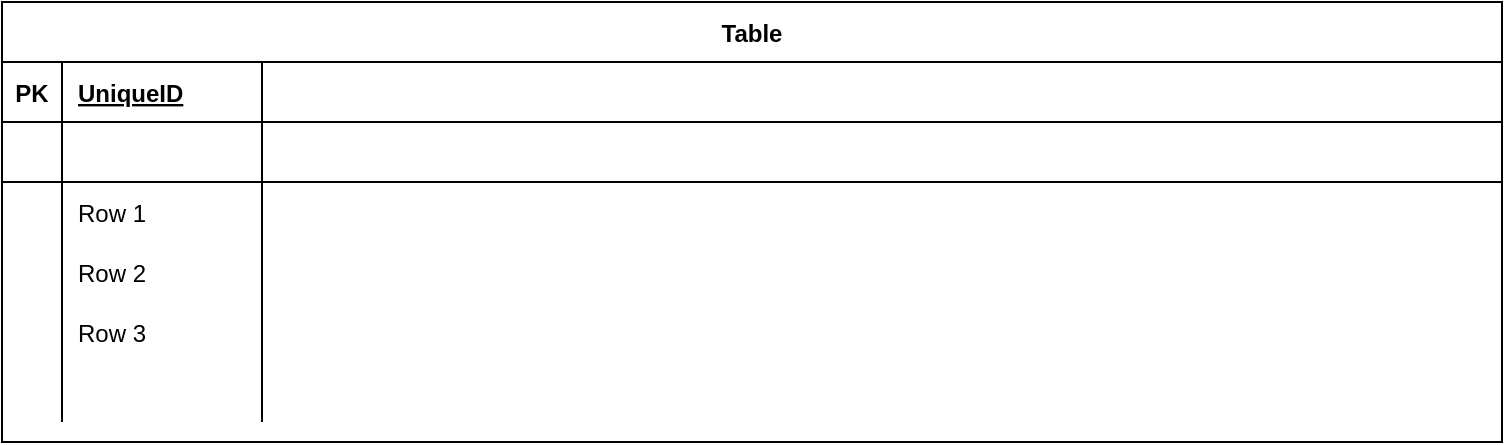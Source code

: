 <mxfile version="17.2.4" type="github"><diagram id="Gw2AhV8y6EhH6cRce8T4" name="Page-1"><mxGraphModel dx="1422" dy="790" grid="1" gridSize="10" guides="1" tooltips="1" connect="1" arrows="1" fold="1" page="1" pageScale="1" pageWidth="827" pageHeight="1169" math="0" shadow="0"><root><mxCell id="0"/><mxCell id="1" parent="0"/><mxCell id="WZEuPOISIEZ6EQ3TJn5G-1" value="Table" style="shape=table;startSize=30;container=1;collapsible=1;childLayout=tableLayout;fixedRows=1;rowLines=0;fontStyle=1;align=center;resizeLast=1;" vertex="1" parent="1"><mxGeometry x="30" y="210" width="750" height="220" as="geometry"/></mxCell><mxCell id="WZEuPOISIEZ6EQ3TJn5G-2" value="" style="shape=tableRow;horizontal=0;startSize=0;swimlaneHead=0;swimlaneBody=0;fillColor=none;collapsible=0;dropTarget=0;points=[[0,0.5],[1,0.5]];portConstraint=eastwest;top=0;left=0;right=0;bottom=1;" vertex="1" parent="WZEuPOISIEZ6EQ3TJn5G-1"><mxGeometry y="30" width="750" height="30" as="geometry"/></mxCell><mxCell id="WZEuPOISIEZ6EQ3TJn5G-3" value="PK" style="shape=partialRectangle;connectable=0;fillColor=none;top=0;left=0;bottom=0;right=0;fontStyle=1;overflow=hidden;" vertex="1" parent="WZEuPOISIEZ6EQ3TJn5G-2"><mxGeometry width="30" height="30" as="geometry"><mxRectangle width="30" height="30" as="alternateBounds"/></mxGeometry></mxCell><mxCell id="WZEuPOISIEZ6EQ3TJn5G-4" value="UniqueID" style="shape=partialRectangle;connectable=0;fillColor=none;top=0;left=0;bottom=0;right=0;align=left;spacingLeft=6;fontStyle=5;overflow=hidden;" vertex="1" parent="WZEuPOISIEZ6EQ3TJn5G-2"><mxGeometry x="30" width="100" height="30" as="geometry"><mxRectangle width="100" height="30" as="alternateBounds"/></mxGeometry></mxCell><mxCell id="WZEuPOISIEZ6EQ3TJn5G-16" style="shape=partialRectangle;connectable=0;fillColor=none;top=0;left=0;bottom=0;right=0;align=left;spacingLeft=6;fontStyle=5;overflow=hidden;" vertex="1" parent="WZEuPOISIEZ6EQ3TJn5G-2"><mxGeometry x="130" width="620" height="30" as="geometry"><mxRectangle width="620" height="30" as="alternateBounds"/></mxGeometry></mxCell><mxCell id="WZEuPOISIEZ6EQ3TJn5G-24" style="shape=tableRow;horizontal=0;startSize=0;swimlaneHead=0;swimlaneBody=0;fillColor=none;collapsible=0;dropTarget=0;points=[[0,0.5],[1,0.5]];portConstraint=eastwest;top=0;left=0;right=0;bottom=1;" vertex="1" parent="WZEuPOISIEZ6EQ3TJn5G-1"><mxGeometry y="60" width="750" height="30" as="geometry"/></mxCell><mxCell id="WZEuPOISIEZ6EQ3TJn5G-25" style="shape=partialRectangle;connectable=0;fillColor=none;top=0;left=0;bottom=0;right=0;fontStyle=1;overflow=hidden;" vertex="1" parent="WZEuPOISIEZ6EQ3TJn5G-24"><mxGeometry width="30" height="30" as="geometry"><mxRectangle width="30" height="30" as="alternateBounds"/></mxGeometry></mxCell><mxCell id="WZEuPOISIEZ6EQ3TJn5G-26" style="shape=partialRectangle;connectable=0;fillColor=none;top=0;left=0;bottom=0;right=0;align=left;spacingLeft=6;fontStyle=5;overflow=hidden;" vertex="1" parent="WZEuPOISIEZ6EQ3TJn5G-24"><mxGeometry x="30" width="100" height="30" as="geometry"><mxRectangle width="100" height="30" as="alternateBounds"/></mxGeometry></mxCell><mxCell id="WZEuPOISIEZ6EQ3TJn5G-27" style="shape=partialRectangle;connectable=0;fillColor=none;top=0;left=0;bottom=0;right=0;align=left;spacingLeft=6;fontStyle=5;overflow=hidden;" vertex="1" parent="WZEuPOISIEZ6EQ3TJn5G-24"><mxGeometry x="130" width="620" height="30" as="geometry"><mxRectangle width="620" height="30" as="alternateBounds"/></mxGeometry></mxCell><mxCell id="WZEuPOISIEZ6EQ3TJn5G-5" value="" style="shape=tableRow;horizontal=0;startSize=0;swimlaneHead=0;swimlaneBody=0;fillColor=none;collapsible=0;dropTarget=0;points=[[0,0.5],[1,0.5]];portConstraint=eastwest;top=0;left=0;right=0;bottom=0;" vertex="1" parent="WZEuPOISIEZ6EQ3TJn5G-1"><mxGeometry y="90" width="750" height="30" as="geometry"/></mxCell><mxCell id="WZEuPOISIEZ6EQ3TJn5G-6" value="" style="shape=partialRectangle;connectable=0;fillColor=none;top=0;left=0;bottom=0;right=0;editable=1;overflow=hidden;" vertex="1" parent="WZEuPOISIEZ6EQ3TJn5G-5"><mxGeometry width="30" height="30" as="geometry"><mxRectangle width="30" height="30" as="alternateBounds"/></mxGeometry></mxCell><mxCell id="WZEuPOISIEZ6EQ3TJn5G-7" value="Row 1" style="shape=partialRectangle;connectable=0;fillColor=none;top=0;left=0;bottom=0;right=0;align=left;spacingLeft=6;overflow=hidden;" vertex="1" parent="WZEuPOISIEZ6EQ3TJn5G-5"><mxGeometry x="30" width="100" height="30" as="geometry"><mxRectangle width="100" height="30" as="alternateBounds"/></mxGeometry></mxCell><mxCell id="WZEuPOISIEZ6EQ3TJn5G-17" style="shape=partialRectangle;connectable=0;fillColor=none;top=0;left=0;bottom=0;right=0;align=left;spacingLeft=6;overflow=hidden;" vertex="1" parent="WZEuPOISIEZ6EQ3TJn5G-5"><mxGeometry x="130" width="620" height="30" as="geometry"><mxRectangle width="620" height="30" as="alternateBounds"/></mxGeometry></mxCell><mxCell id="WZEuPOISIEZ6EQ3TJn5G-8" value="" style="shape=tableRow;horizontal=0;startSize=0;swimlaneHead=0;swimlaneBody=0;fillColor=none;collapsible=0;dropTarget=0;points=[[0,0.5],[1,0.5]];portConstraint=eastwest;top=0;left=0;right=0;bottom=0;" vertex="1" parent="WZEuPOISIEZ6EQ3TJn5G-1"><mxGeometry y="120" width="750" height="30" as="geometry"/></mxCell><mxCell id="WZEuPOISIEZ6EQ3TJn5G-9" value="" style="shape=partialRectangle;connectable=0;fillColor=none;top=0;left=0;bottom=0;right=0;editable=1;overflow=hidden;" vertex="1" parent="WZEuPOISIEZ6EQ3TJn5G-8"><mxGeometry width="30" height="30" as="geometry"><mxRectangle width="30" height="30" as="alternateBounds"/></mxGeometry></mxCell><mxCell id="WZEuPOISIEZ6EQ3TJn5G-10" value="Row 2" style="shape=partialRectangle;connectable=0;fillColor=none;top=0;left=0;bottom=0;right=0;align=left;spacingLeft=6;overflow=hidden;" vertex="1" parent="WZEuPOISIEZ6EQ3TJn5G-8"><mxGeometry x="30" width="100" height="30" as="geometry"><mxRectangle width="100" height="30" as="alternateBounds"/></mxGeometry></mxCell><mxCell id="WZEuPOISIEZ6EQ3TJn5G-18" style="shape=partialRectangle;connectable=0;fillColor=none;top=0;left=0;bottom=0;right=0;align=left;spacingLeft=6;overflow=hidden;" vertex="1" parent="WZEuPOISIEZ6EQ3TJn5G-8"><mxGeometry x="130" width="620" height="30" as="geometry"><mxRectangle width="620" height="30" as="alternateBounds"/></mxGeometry></mxCell><mxCell id="WZEuPOISIEZ6EQ3TJn5G-11" value="" style="shape=tableRow;horizontal=0;startSize=0;swimlaneHead=0;swimlaneBody=0;fillColor=none;collapsible=0;dropTarget=0;points=[[0,0.5],[1,0.5]];portConstraint=eastwest;top=0;left=0;right=0;bottom=0;" vertex="1" parent="WZEuPOISIEZ6EQ3TJn5G-1"><mxGeometry y="150" width="750" height="30" as="geometry"/></mxCell><mxCell id="WZEuPOISIEZ6EQ3TJn5G-12" value="" style="shape=partialRectangle;connectable=0;fillColor=none;top=0;left=0;bottom=0;right=0;editable=1;overflow=hidden;" vertex="1" parent="WZEuPOISIEZ6EQ3TJn5G-11"><mxGeometry width="30" height="30" as="geometry"><mxRectangle width="30" height="30" as="alternateBounds"/></mxGeometry></mxCell><mxCell id="WZEuPOISIEZ6EQ3TJn5G-13" value="Row 3" style="shape=partialRectangle;connectable=0;fillColor=none;top=0;left=0;bottom=0;right=0;align=left;spacingLeft=6;overflow=hidden;" vertex="1" parent="WZEuPOISIEZ6EQ3TJn5G-11"><mxGeometry x="30" width="100" height="30" as="geometry"><mxRectangle width="100" height="30" as="alternateBounds"/></mxGeometry></mxCell><mxCell id="WZEuPOISIEZ6EQ3TJn5G-19" style="shape=partialRectangle;connectable=0;fillColor=none;top=0;left=0;bottom=0;right=0;align=left;spacingLeft=6;overflow=hidden;" vertex="1" parent="WZEuPOISIEZ6EQ3TJn5G-11"><mxGeometry x="130" width="620" height="30" as="geometry"><mxRectangle width="620" height="30" as="alternateBounds"/></mxGeometry></mxCell><mxCell id="WZEuPOISIEZ6EQ3TJn5G-20" style="shape=tableRow;horizontal=0;startSize=0;swimlaneHead=0;swimlaneBody=0;fillColor=none;collapsible=0;dropTarget=0;points=[[0,0.5],[1,0.5]];portConstraint=eastwest;top=0;left=0;right=0;bottom=0;" vertex="1" parent="WZEuPOISIEZ6EQ3TJn5G-1"><mxGeometry y="180" width="750" height="30" as="geometry"/></mxCell><mxCell id="WZEuPOISIEZ6EQ3TJn5G-21" style="shape=partialRectangle;connectable=0;fillColor=none;top=0;left=0;bottom=0;right=0;editable=1;overflow=hidden;" vertex="1" parent="WZEuPOISIEZ6EQ3TJn5G-20"><mxGeometry width="30" height="30" as="geometry"><mxRectangle width="30" height="30" as="alternateBounds"/></mxGeometry></mxCell><mxCell id="WZEuPOISIEZ6EQ3TJn5G-22" style="shape=partialRectangle;connectable=0;fillColor=none;top=0;left=0;bottom=0;right=0;align=left;spacingLeft=6;overflow=hidden;" vertex="1" parent="WZEuPOISIEZ6EQ3TJn5G-20"><mxGeometry x="30" width="100" height="30" as="geometry"><mxRectangle width="100" height="30" as="alternateBounds"/></mxGeometry></mxCell><mxCell id="WZEuPOISIEZ6EQ3TJn5G-23" style="shape=partialRectangle;connectable=0;fillColor=none;top=0;left=0;bottom=0;right=0;align=left;spacingLeft=6;overflow=hidden;" vertex="1" parent="WZEuPOISIEZ6EQ3TJn5G-20"><mxGeometry x="130" width="620" height="30" as="geometry"><mxRectangle width="620" height="30" as="alternateBounds"/></mxGeometry></mxCell></root></mxGraphModel></diagram></mxfile>